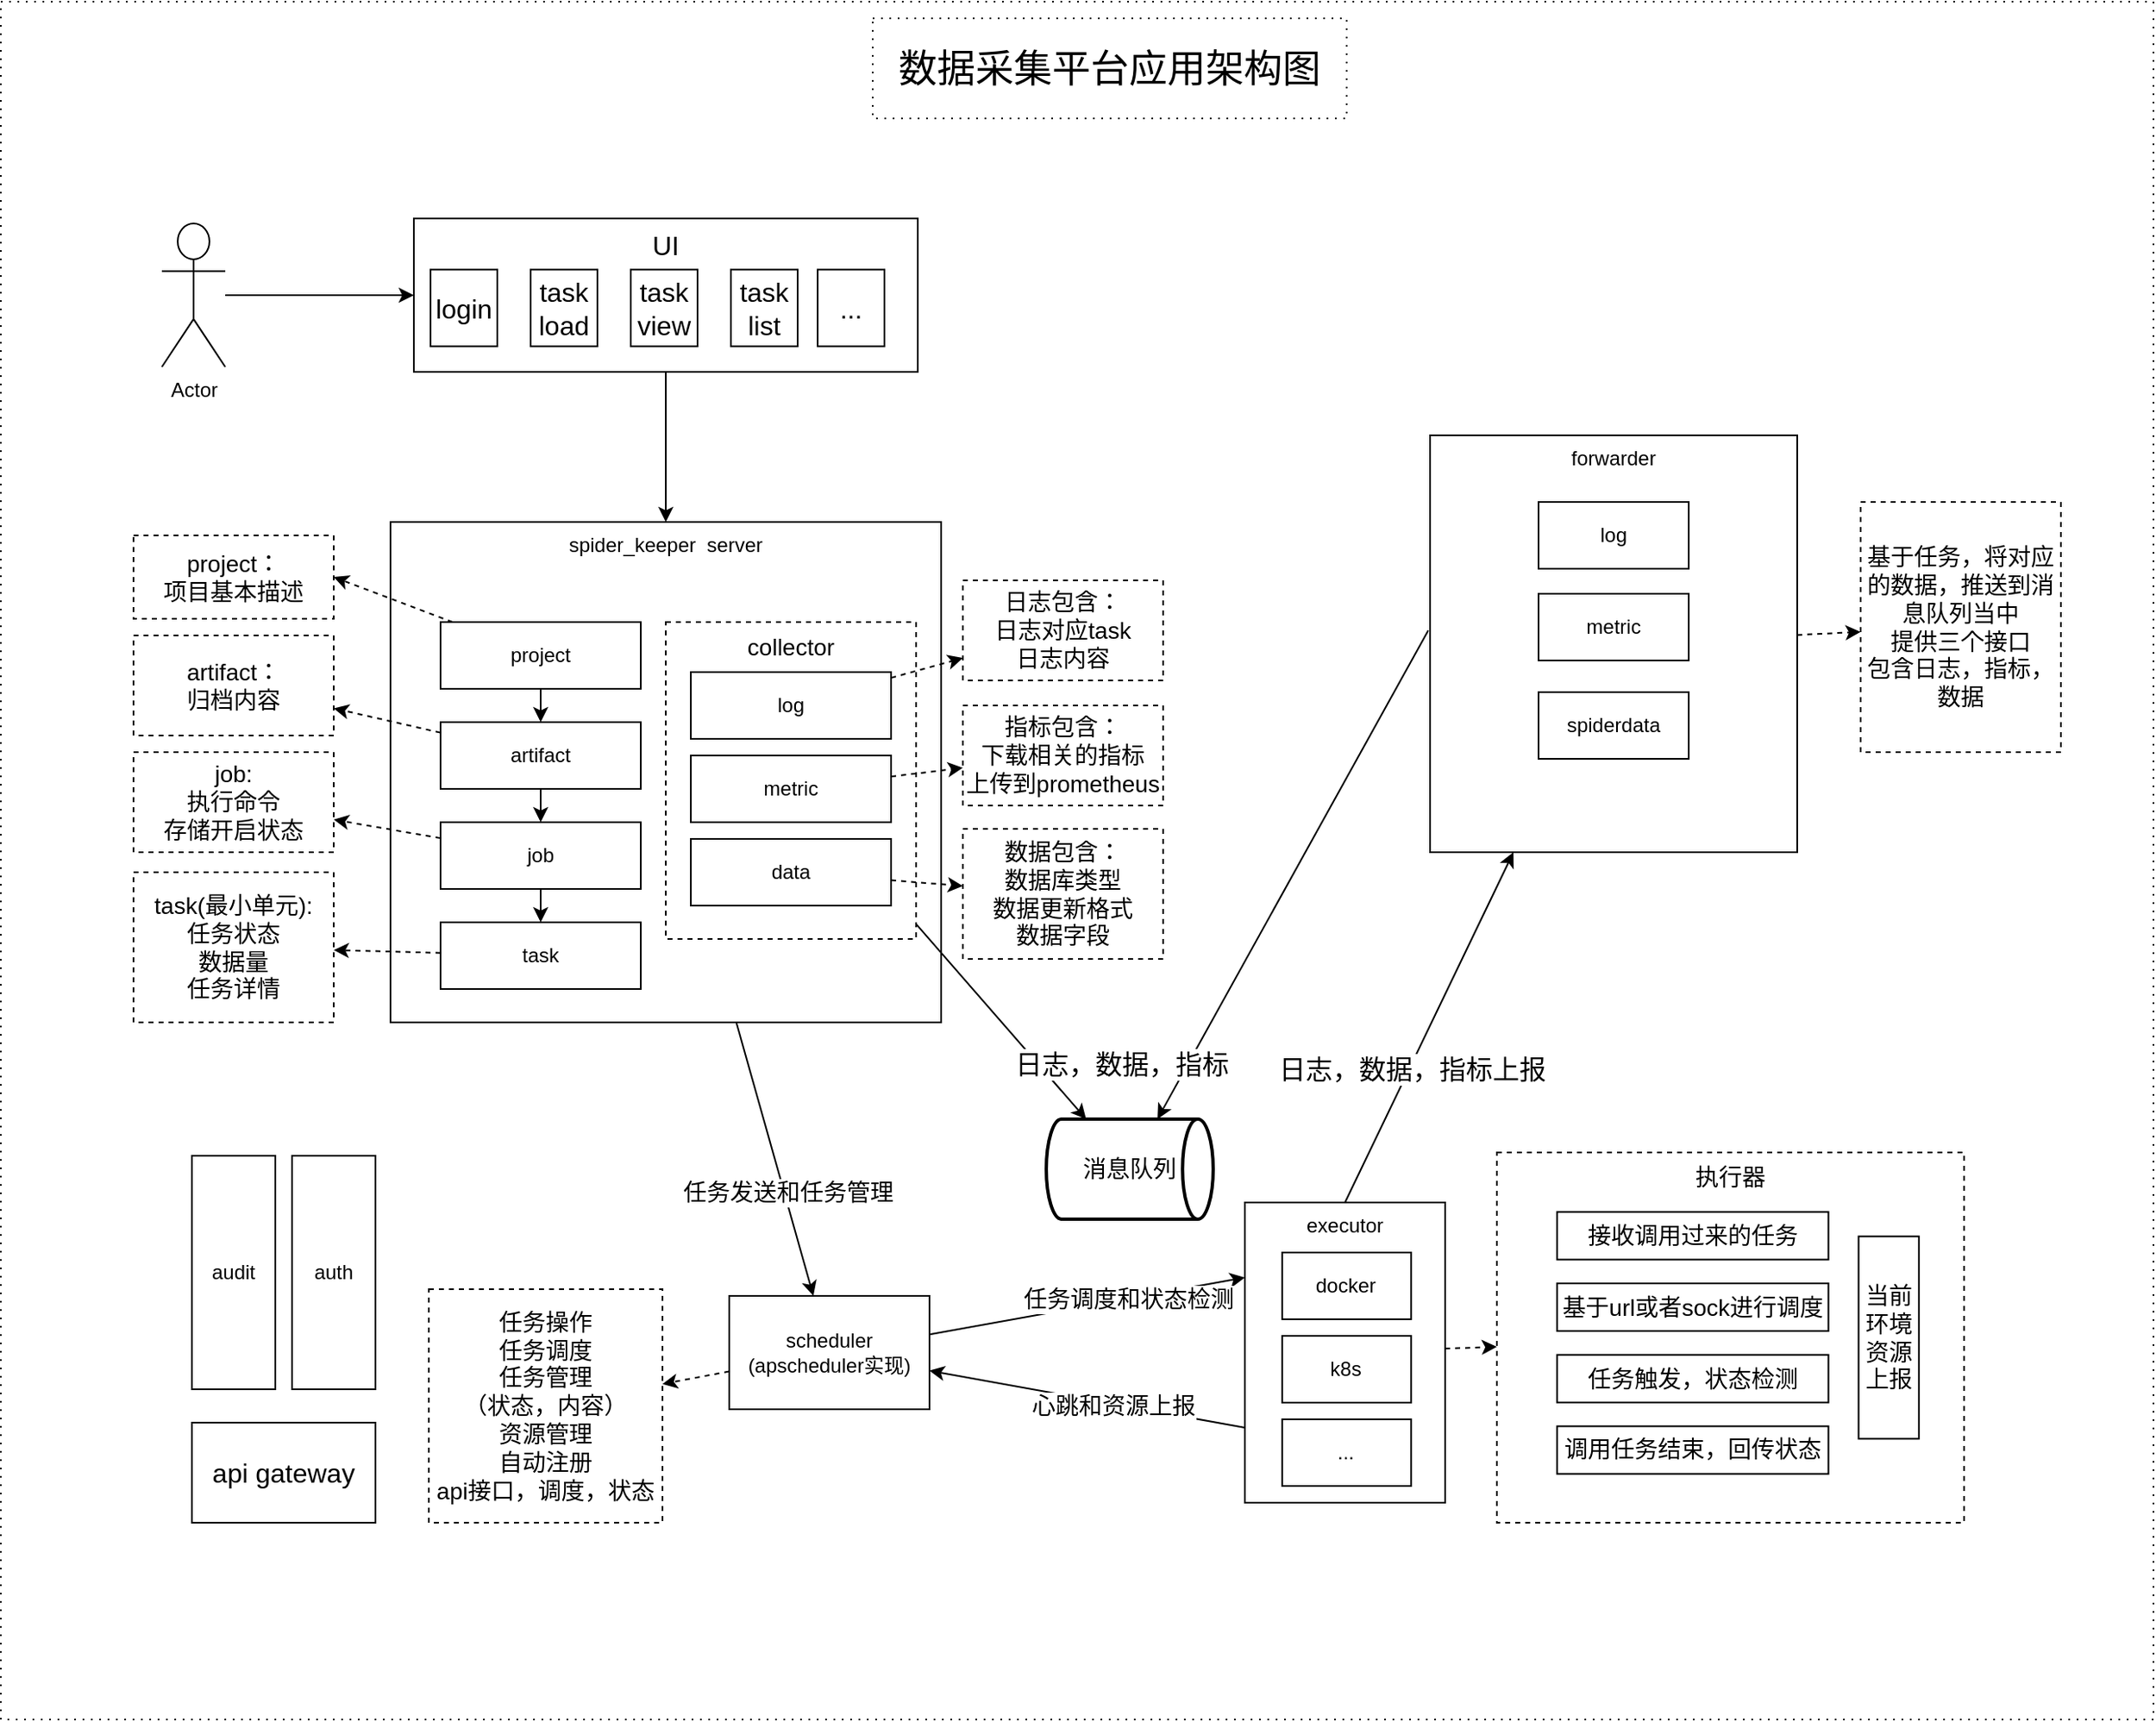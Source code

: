 <mxfile version="20.3.0" type="device"><diagram id="9gvIrt_TXOIG8PEqSjjz" name="第 1 页"><mxGraphModel dx="1352" dy="814" grid="1" gridSize="10" guides="1" tooltips="1" connect="1" arrows="1" fold="1" page="1" pageScale="1" pageWidth="827" pageHeight="1169" math="0" shadow="0"><root><mxCell id="0"/><mxCell id="1" parent="0"/><mxCell id="bYYcOzHY69gmKqpWvY9o-2" value="" style="rounded=0;whiteSpace=wrap;html=1;dashed=1;dashPattern=1 4;fillColor=default;" vertex="1" parent="1"><mxGeometry x="183.5" y="50" width="1290" height="1030" as="geometry"/></mxCell><mxCell id="5yOplV_bqWRRJt4kQHjg-11" value="" style="group" parent="1" vertex="1" connectable="0"><mxGeometry x="1040" y="300" width="220" height="250" as="geometry"/></mxCell><mxCell id="5yOplV_bqWRRJt4kQHjg-3" value="forwarder" style="rounded=0;whiteSpace=wrap;html=1;align=center;verticalAlign=top;" parent="5yOplV_bqWRRJt4kQHjg-11" vertex="1"><mxGeometry y="10" width="220" height="250" as="geometry"/></mxCell><mxCell id="5yOplV_bqWRRJt4kQHjg-8" value="log" style="rounded=0;whiteSpace=wrap;html=1;" parent="5yOplV_bqWRRJt4kQHjg-11" vertex="1"><mxGeometry x="65" y="50" width="90" height="40" as="geometry"/></mxCell><mxCell id="5yOplV_bqWRRJt4kQHjg-9" value="metric" style="rounded=0;whiteSpace=wrap;html=1;" parent="5yOplV_bqWRRJt4kQHjg-11" vertex="1"><mxGeometry x="65" y="105" width="90" height="40" as="geometry"/></mxCell><mxCell id="5yOplV_bqWRRJt4kQHjg-10" value="spiderdata" style="rounded=0;whiteSpace=wrap;html=1;" parent="5yOplV_bqWRRJt4kQHjg-11" vertex="1"><mxGeometry x="65" y="164" width="90" height="40" as="geometry"/></mxCell><mxCell id="5yOplV_bqWRRJt4kQHjg-17" value="" style="group;fillColor=#f8cecc;strokeColor=#3333FF;" parent="1" vertex="1" connectable="0"><mxGeometry x="417" y="362" width="330" height="300" as="geometry"/></mxCell><mxCell id="5yOplV_bqWRRJt4kQHjg-2" value="&lt;div style=&quot;&quot;&gt;&lt;span style=&quot;background-color: initial;&quot;&gt;spider_keeper&amp;nbsp; server&lt;/span&gt;&lt;/div&gt;" style="rounded=0;whiteSpace=wrap;html=1;align=center;verticalAlign=top;" parent="5yOplV_bqWRRJt4kQHjg-17" vertex="1"><mxGeometry width="330" height="300" as="geometry"/></mxCell><mxCell id="5yOplV_bqWRRJt4kQHjg-153" value="" style="edgeStyle=none;rounded=0;jumpStyle=none;orthogonalLoop=1;jettySize=auto;html=1;fontSize=14;" parent="5yOplV_bqWRRJt4kQHjg-17" source="5yOplV_bqWRRJt4kQHjg-14" target="5yOplV_bqWRRJt4kQHjg-152" edge="1"><mxGeometry relative="1" as="geometry"/></mxCell><mxCell id="5yOplV_bqWRRJt4kQHjg-14" value="artifact" style="rounded=0;whiteSpace=wrap;html=1;" parent="5yOplV_bqWRRJt4kQHjg-17" vertex="1"><mxGeometry x="30" y="120" width="120" height="40" as="geometry"/></mxCell><mxCell id="5yOplV_bqWRRJt4kQHjg-15" value="task" style="rounded=0;whiteSpace=wrap;html=1;" parent="5yOplV_bqWRRJt4kQHjg-17" vertex="1"><mxGeometry x="30" y="240" width="120" height="40" as="geometry"/></mxCell><mxCell id="5yOplV_bqWRRJt4kQHjg-144" style="edgeStyle=none;rounded=0;jumpStyle=none;orthogonalLoop=1;jettySize=auto;html=1;entryX=0.5;entryY=0;entryDx=0;entryDy=0;fontSize=14;" parent="5yOplV_bqWRRJt4kQHjg-17" source="5yOplV_bqWRRJt4kQHjg-98" target="5yOplV_bqWRRJt4kQHjg-14" edge="1"><mxGeometry relative="1" as="geometry"/></mxCell><mxCell id="5yOplV_bqWRRJt4kQHjg-98" value="project" style="rounded=0;whiteSpace=wrap;html=1;" parent="5yOplV_bqWRRJt4kQHjg-17" vertex="1"><mxGeometry x="30" y="60" width="120" height="40" as="geometry"/></mxCell><mxCell id="5yOplV_bqWRRJt4kQHjg-154" value="" style="edgeStyle=none;rounded=0;jumpStyle=none;orthogonalLoop=1;jettySize=auto;html=1;fontSize=14;" parent="5yOplV_bqWRRJt4kQHjg-17" source="5yOplV_bqWRRJt4kQHjg-152" target="5yOplV_bqWRRJt4kQHjg-15" edge="1"><mxGeometry relative="1" as="geometry"/></mxCell><mxCell id="5yOplV_bqWRRJt4kQHjg-152" value="job" style="rounded=0;whiteSpace=wrap;html=1;" parent="5yOplV_bqWRRJt4kQHjg-17" vertex="1"><mxGeometry x="30" y="180" width="120" height="40" as="geometry"/></mxCell><mxCell id="qkY0Bs5C5e61TwBetN-c-3" value="" style="group" parent="5yOplV_bqWRRJt4kQHjg-17" vertex="1" connectable="0"><mxGeometry x="165" y="60" width="150" height="190" as="geometry"/></mxCell><mxCell id="5yOplV_bqWRRJt4kQHjg-125" value="collector" style="rounded=0;whiteSpace=wrap;html=1;fontSize=14;dashed=1;verticalAlign=top;" parent="qkY0Bs5C5e61TwBetN-c-3" vertex="1"><mxGeometry width="150" height="190" as="geometry"/></mxCell><mxCell id="5yOplV_bqWRRJt4kQHjg-110" value="log" style="rounded=0;whiteSpace=wrap;html=1;" parent="qkY0Bs5C5e61TwBetN-c-3" vertex="1"><mxGeometry x="15" y="30" width="120" height="40" as="geometry"/></mxCell><mxCell id="5yOplV_bqWRRJt4kQHjg-111" value="&lt;div style=&quot;text-align: left;&quot;&gt;metric&lt;/div&gt;" style="rounded=0;whiteSpace=wrap;html=1;" parent="qkY0Bs5C5e61TwBetN-c-3" vertex="1"><mxGeometry x="15" y="80" width="120" height="40" as="geometry"/></mxCell><mxCell id="5yOplV_bqWRRJt4kQHjg-112" value="data" style="rounded=0;whiteSpace=wrap;html=1;" parent="qkY0Bs5C5e61TwBetN-c-3" vertex="1"><mxGeometry x="15" y="130" width="120" height="40" as="geometry"/></mxCell><mxCell id="5yOplV_bqWRRJt4kQHjg-26" value="" style="endArrow=classic;html=1;rounded=0;exitX=0.5;exitY=0;exitDx=0;exitDy=0;" parent="1" source="5yOplV_bqWRRJt4kQHjg-1" target="5yOplV_bqWRRJt4kQHjg-3" edge="1"><mxGeometry width="50" height="50" relative="1" as="geometry"><mxPoint x="736" y="667" as="sourcePoint"/><mxPoint x="786" y="617" as="targetPoint"/></mxGeometry></mxCell><mxCell id="5yOplV_bqWRRJt4kQHjg-30" value="日志，数据，指标上报" style="edgeLabel;html=1;align=center;verticalAlign=middle;resizable=0;points=[];fontSize=16;" parent="5yOplV_bqWRRJt4kQHjg-26" vertex="1" connectable="0"><mxGeometry x="-0.226" y="-1" relative="1" as="geometry"><mxPoint as="offset"/></mxGeometry></mxCell><mxCell id="5yOplV_bqWRRJt4kQHjg-27" value="" style="endArrow=classic;html=1;rounded=0;exitX=-0.005;exitY=0.468;exitDx=0;exitDy=0;exitPerimeter=0;" parent="1" source="5yOplV_bqWRRJt4kQHjg-3" target="5yOplV_bqWRRJt4kQHjg-137" edge="1"><mxGeometry width="50" height="50" relative="1" as="geometry"><mxPoint x="736" y="667" as="sourcePoint"/><mxPoint x="1123" y="333.271" as="targetPoint"/></mxGeometry></mxCell><mxCell id="5yOplV_bqWRRJt4kQHjg-45" style="edgeStyle=orthogonalEdgeStyle;rounded=0;jumpStyle=none;orthogonalLoop=1;jettySize=auto;html=1;fontSize=16;" parent="1" source="5yOplV_bqWRRJt4kQHjg-35" target="5yOplV_bqWRRJt4kQHjg-2" edge="1"><mxGeometry relative="1" as="geometry"><mxPoint x="582" y="327" as="sourcePoint"/></mxGeometry></mxCell><mxCell id="5yOplV_bqWRRJt4kQHjg-12" value="audit" style="rounded=0;whiteSpace=wrap;html=1;" parent="1" vertex="1"><mxGeometry x="298" y="742" width="50" height="140" as="geometry"/></mxCell><mxCell id="5yOplV_bqWRRJt4kQHjg-13" value="auth" style="rounded=0;whiteSpace=wrap;html=1;" parent="1" vertex="1"><mxGeometry x="358" y="742" width="50" height="140" as="geometry"/></mxCell><mxCell id="5yOplV_bqWRRJt4kQHjg-99" value="api gateway" style="rounded=0;whiteSpace=wrap;html=1;fontSize=16;" parent="1" vertex="1"><mxGeometry x="298" y="902" width="110" height="60" as="geometry"/></mxCell><mxCell id="5yOplV_bqWRRJt4kQHjg-128" style="edgeStyle=none;rounded=0;jumpStyle=none;orthogonalLoop=1;jettySize=auto;html=1;fontSize=14;dashed=1;" parent="1" source="5yOplV_bqWRRJt4kQHjg-16" target="5yOplV_bqWRRJt4kQHjg-127" edge="1"><mxGeometry relative="1" as="geometry"/></mxCell><mxCell id="5yOplV_bqWRRJt4kQHjg-129" style="edgeStyle=none;rounded=0;jumpStyle=none;orthogonalLoop=1;jettySize=auto;html=1;entryX=0;entryY=0.25;entryDx=0;entryDy=0;fontSize=14;" parent="1" source="5yOplV_bqWRRJt4kQHjg-16" target="5yOplV_bqWRRJt4kQHjg-1" edge="1"><mxGeometry relative="1" as="geometry"/></mxCell><mxCell id="5yOplV_bqWRRJt4kQHjg-130" value="任务调度和状态检测" style="edgeLabel;html=1;align=center;verticalAlign=middle;resizable=0;points=[];fontSize=14;" parent="5yOplV_bqWRRJt4kQHjg-129" vertex="1" connectable="0"><mxGeometry x="0.253" relative="1" as="geometry"><mxPoint as="offset"/></mxGeometry></mxCell><mxCell id="5yOplV_bqWRRJt4kQHjg-16" value="scheduler&lt;br&gt;(apscheduler实现)" style="rounded=0;whiteSpace=wrap;html=1;" parent="1" vertex="1"><mxGeometry x="620" y="826" width="120" height="68" as="geometry"/></mxCell><mxCell id="5yOplV_bqWRRJt4kQHjg-100" style="rounded=0;jumpStyle=none;orthogonalLoop=1;jettySize=auto;html=1;fontSize=16;" parent="1" source="5yOplV_bqWRRJt4kQHjg-2" target="5yOplV_bqWRRJt4kQHjg-16" edge="1"><mxGeometry relative="1" as="geometry"/></mxCell><mxCell id="5yOplV_bqWRRJt4kQHjg-126" value="任务发送和任务管理" style="edgeLabel;html=1;align=center;verticalAlign=middle;resizable=0;points=[];fontSize=14;" parent="5yOplV_bqWRRJt4kQHjg-100" vertex="1" connectable="0"><mxGeometry x="0.245" y="2" relative="1" as="geometry"><mxPoint as="offset"/></mxGeometry></mxCell><mxCell id="5yOplV_bqWRRJt4kQHjg-103" style="edgeStyle=none;rounded=0;jumpStyle=none;orthogonalLoop=1;jettySize=auto;html=1;fontSize=16;" parent="1" source="5yOplV_bqWRRJt4kQHjg-125" target="5yOplV_bqWRRJt4kQHjg-137" edge="1"><mxGeometry relative="1" as="geometry"><mxPoint x="1003" y="373.845" as="targetPoint"/></mxGeometry></mxCell><mxCell id="5yOplV_bqWRRJt4kQHjg-136" value="&lt;span style=&quot;font-size: 16px;&quot;&gt;日志，数据，指标&lt;/span&gt;" style="edgeLabel;html=1;align=center;verticalAlign=middle;resizable=0;points=[];fontSize=14;" parent="5yOplV_bqWRRJt4kQHjg-103" vertex="1" connectable="0"><mxGeometry x="0.201" y="-2" relative="1" as="geometry"><mxPoint x="63" y="12" as="offset"/></mxGeometry></mxCell><mxCell id="5yOplV_bqWRRJt4kQHjg-121" value="" style="group;dashed=1;strokeColor=#d79b00;fillColor=#ffe6cc;" parent="1" vertex="1" connectable="0"><mxGeometry x="1080" y="740" width="280" height="222" as="geometry"/></mxCell><mxCell id="5yOplV_bqWRRJt4kQHjg-113" value="执行器" style="rounded=0;whiteSpace=wrap;html=1;fontSize=14;verticalAlign=top;dashed=1;" parent="5yOplV_bqWRRJt4kQHjg-121" vertex="1"><mxGeometry width="280" height="222.0" as="geometry"/></mxCell><mxCell id="5yOplV_bqWRRJt4kQHjg-114" value="接收调用过来的任务" style="rounded=0;whiteSpace=wrap;html=1;fontSize=14;" parent="5yOplV_bqWRRJt4kQHjg-121" vertex="1"><mxGeometry x="36.129" y="35.691" width="162.581" height="28.553" as="geometry"/></mxCell><mxCell id="5yOplV_bqWRRJt4kQHjg-116" value="调用任务结束，回传状态" style="rounded=0;whiteSpace=wrap;html=1;fontSize=14;" parent="5yOplV_bqWRRJt4kQHjg-121" vertex="1"><mxGeometry x="36.129" y="164.18" width="162.581" height="28.553" as="geometry"/></mxCell><mxCell id="5yOplV_bqWRRJt4kQHjg-117" value="当前环境资源上报" style="rounded=0;whiteSpace=wrap;html=1;fontSize=14;" parent="5yOplV_bqWRRJt4kQHjg-121" vertex="1"><mxGeometry x="216.774" y="50.325" width="36.129" height="121.35" as="geometry"/></mxCell><mxCell id="5yOplV_bqWRRJt4kQHjg-118" value="任务触发，状态检测" style="rounded=0;whiteSpace=wrap;html=1;fontSize=14;" parent="5yOplV_bqWRRJt4kQHjg-121" vertex="1"><mxGeometry x="36.129" y="121.35" width="162.581" height="28.553" as="geometry"/></mxCell><mxCell id="5yOplV_bqWRRJt4kQHjg-123" value="基于url或者sock进行调度" style="rounded=0;whiteSpace=wrap;html=1;fontSize=14;" parent="5yOplV_bqWRRJt4kQHjg-121" vertex="1"><mxGeometry x="36.129" y="78.521" width="162.581" height="28.553" as="geometry"/></mxCell><mxCell id="5yOplV_bqWRRJt4kQHjg-127" value="任务操作&lt;br&gt;任务调度&lt;br&gt;任务管理&lt;br&gt;（状态，内容）&lt;br&gt;资源管理&lt;br&gt;自动注册&lt;br&gt;api接口，调度，状态" style="whiteSpace=wrap;html=1;aspect=fixed;dashed=1;strokeColor=default;fontSize=14;" parent="1" vertex="1"><mxGeometry x="440" y="822" width="140" height="140" as="geometry"/></mxCell><mxCell id="5yOplV_bqWRRJt4kQHjg-132" style="edgeStyle=none;rounded=0;jumpStyle=none;orthogonalLoop=1;jettySize=auto;html=1;fontSize=14;exitX=0;exitY=0.75;exitDx=0;exitDy=0;" parent="1" source="5yOplV_bqWRRJt4kQHjg-1" target="5yOplV_bqWRRJt4kQHjg-16" edge="1"><mxGeometry relative="1" as="geometry"/></mxCell><mxCell id="5yOplV_bqWRRJt4kQHjg-133" value="&lt;font style=&quot;font-size: 14px;&quot;&gt;心跳和资源上报&lt;/font&gt;" style="edgeLabel;html=1;align=center;verticalAlign=middle;resizable=0;points=[];fontSize=14;" parent="5yOplV_bqWRRJt4kQHjg-132" vertex="1" connectable="0"><mxGeometry x="-0.163" y="1" relative="1" as="geometry"><mxPoint as="offset"/></mxGeometry></mxCell><mxCell id="5yOplV_bqWRRJt4kQHjg-137" value="消息队列" style="strokeWidth=2;html=1;shape=mxgraph.flowchart.direct_data;whiteSpace=wrap;strokeColor=default;fontSize=14;" parent="1" vertex="1"><mxGeometry x="810" y="720" width="100" height="60" as="geometry"/></mxCell><mxCell id="5yOplV_bqWRRJt4kQHjg-139" style="edgeStyle=none;rounded=0;jumpStyle=none;orthogonalLoop=1;jettySize=auto;html=1;dashed=1;fontSize=14;" parent="1" source="5yOplV_bqWRRJt4kQHjg-3" target="5yOplV_bqWRRJt4kQHjg-140" edge="1"><mxGeometry relative="1" as="geometry"><mxPoint x="1696" y="215" as="targetPoint"/></mxGeometry></mxCell><mxCell id="5yOplV_bqWRRJt4kQHjg-140" value="基于任务，将对应的数据，推送到消息队列当中&lt;br&gt;提供三个接口&lt;br&gt;包含日志，指标，数据" style="rounded=0;whiteSpace=wrap;html=1;dashed=1;strokeColor=default;fontSize=14;" parent="1" vertex="1"><mxGeometry x="1298" y="350" width="120" height="150" as="geometry"/></mxCell><mxCell id="5yOplV_bqWRRJt4kQHjg-141" value="task(最小单元):&lt;br&gt;任务状态&lt;br&gt;数据量&lt;br&gt;任务详情&lt;br&gt;" style="rounded=0;whiteSpace=wrap;html=1;dashed=1;strokeColor=default;fontSize=14;" parent="1" vertex="1"><mxGeometry x="263" y="572" width="120" height="90" as="geometry"/></mxCell><mxCell id="5yOplV_bqWRRJt4kQHjg-142" style="edgeStyle=none;rounded=0;jumpStyle=none;orthogonalLoop=1;jettySize=auto;html=1;dashed=1;fontSize=14;" parent="1" source="5yOplV_bqWRRJt4kQHjg-15" target="5yOplV_bqWRRJt4kQHjg-141" edge="1"><mxGeometry relative="1" as="geometry"/></mxCell><mxCell id="5yOplV_bqWRRJt4kQHjg-146" style="edgeStyle=none;rounded=0;jumpStyle=none;orthogonalLoop=1;jettySize=auto;html=1;dashed=1;fontSize=14;" parent="1" source="5yOplV_bqWRRJt4kQHjg-112" target="5yOplV_bqWRRJt4kQHjg-147" edge="1"><mxGeometry relative="1" as="geometry"><mxPoint x="788" y="562" as="targetPoint"/></mxGeometry></mxCell><mxCell id="5yOplV_bqWRRJt4kQHjg-147" value="数据包含：&lt;br&gt;数据库类型&lt;br&gt;数据更新格式&lt;br&gt;数据字段" style="rounded=0;whiteSpace=wrap;html=1;strokeColor=default;fontSize=14;dashed=1;" parent="1" vertex="1"><mxGeometry x="760" y="546" width="120" height="78" as="geometry"/></mxCell><mxCell id="5yOplV_bqWRRJt4kQHjg-148" value="日志包含：&lt;br&gt;日志对应task&lt;br&gt;日志内容" style="rounded=0;whiteSpace=wrap;html=1;strokeColor=default;fontSize=14;dashed=1;" parent="1" vertex="1"><mxGeometry x="760" y="397" width="120" height="60" as="geometry"/></mxCell><mxCell id="5yOplV_bqWRRJt4kQHjg-149" style="edgeStyle=none;rounded=0;jumpStyle=none;orthogonalLoop=1;jettySize=auto;html=1;dashed=1;fontSize=14;" parent="1" source="5yOplV_bqWRRJt4kQHjg-110" target="5yOplV_bqWRRJt4kQHjg-148" edge="1"><mxGeometry relative="1" as="geometry"><mxPoint x="808" y="422" as="targetPoint"/></mxGeometry></mxCell><mxCell id="5yOplV_bqWRRJt4kQHjg-150" style="edgeStyle=none;rounded=0;jumpStyle=none;orthogonalLoop=1;jettySize=auto;html=1;dashed=1;fontSize=14;" parent="1" source="5yOplV_bqWRRJt4kQHjg-111" target="5yOplV_bqWRRJt4kQHjg-151" edge="1"><mxGeometry relative="1" as="geometry"><mxPoint x="808" y="502" as="targetPoint"/></mxGeometry></mxCell><mxCell id="5yOplV_bqWRRJt4kQHjg-151" value="指标包含：&lt;br&gt;下载相关的指标&lt;br&gt;上传到prometheus" style="rounded=0;whiteSpace=wrap;strokeColor=default;fontSize=14;dashed=1;html=1;" parent="1" vertex="1"><mxGeometry x="760" y="472" width="120" height="60" as="geometry"/></mxCell><mxCell id="5yOplV_bqWRRJt4kQHjg-157" value="job:&lt;br&gt;执行命令&lt;br&gt;存储开启状态" style="rounded=0;whiteSpace=wrap;html=1;dashed=1;strokeColor=default;fontSize=14;" parent="1" vertex="1"><mxGeometry x="263" y="500" width="120" height="60" as="geometry"/></mxCell><mxCell id="5yOplV_bqWRRJt4kQHjg-158" style="edgeStyle=none;rounded=0;jumpStyle=none;orthogonalLoop=1;jettySize=auto;html=1;fontSize=14;dashed=1;" parent="1" source="5yOplV_bqWRRJt4kQHjg-152" target="5yOplV_bqWRRJt4kQHjg-157" edge="1"><mxGeometry relative="1" as="geometry"><mxPoint x="358" y="502" as="targetPoint"/></mxGeometry></mxCell><mxCell id="5yOplV_bqWRRJt4kQHjg-159" value="project：&lt;br&gt;项目基本描述" style="rounded=0;whiteSpace=wrap;html=1;dashed=1;strokeColor=default;fontSize=14;" parent="1" vertex="1"><mxGeometry x="263" y="370" width="120" height="50" as="geometry"/></mxCell><mxCell id="5yOplV_bqWRRJt4kQHjg-160" style="edgeStyle=none;rounded=0;jumpStyle=none;orthogonalLoop=1;jettySize=auto;html=1;entryX=1;entryY=0.5;entryDx=0;entryDy=0;dashed=1;fontSize=14;" parent="1" source="5yOplV_bqWRRJt4kQHjg-98" target="5yOplV_bqWRRJt4kQHjg-159" edge="1"><mxGeometry relative="1" as="geometry"/></mxCell><mxCell id="qkY0Bs5C5e61TwBetN-c-2" value="" style="group" parent="1" vertex="1" connectable="0"><mxGeometry x="431" y="180" width="302" height="92" as="geometry"/></mxCell><mxCell id="5yOplV_bqWRRJt4kQHjg-35" value="UI" style="rounded=0;whiteSpace=wrap;html=1;fontSize=16;verticalAlign=top;" parent="qkY0Bs5C5e61TwBetN-c-2" vertex="1"><mxGeometry width="302" height="92" as="geometry"/></mxCell><mxCell id="5yOplV_bqWRRJt4kQHjg-36" value="login" style="rounded=0;whiteSpace=wrap;html=1;fontSize=16;" parent="qkY0Bs5C5e61TwBetN-c-2" vertex="1"><mxGeometry x="10" y="30.667" width="40" height="46" as="geometry"/></mxCell><mxCell id="5yOplV_bqWRRJt4kQHjg-37" value="task&lt;br&gt;load" style="rounded=0;whiteSpace=wrap;html=1;fontSize=16;" parent="qkY0Bs5C5e61TwBetN-c-2" vertex="1"><mxGeometry x="70" y="30.667" width="40" height="46" as="geometry"/></mxCell><mxCell id="5yOplV_bqWRRJt4kQHjg-38" value="task&lt;br&gt;view" style="rounded=0;whiteSpace=wrap;html=1;fontSize=16;" parent="qkY0Bs5C5e61TwBetN-c-2" vertex="1"><mxGeometry x="130" y="30.667" width="40" height="46" as="geometry"/></mxCell><mxCell id="5yOplV_bqWRRJt4kQHjg-40" value="task&lt;br&gt;list" style="rounded=0;whiteSpace=wrap;html=1;fontSize=16;" parent="qkY0Bs5C5e61TwBetN-c-2" vertex="1"><mxGeometry x="190" y="30.667" width="40" height="46" as="geometry"/></mxCell><mxCell id="qkY0Bs5C5e61TwBetN-c-1" value="..." style="rounded=0;whiteSpace=wrap;html=1;fontSize=16;" parent="qkY0Bs5C5e61TwBetN-c-2" vertex="1"><mxGeometry x="242" y="30.667" width="40" height="46" as="geometry"/></mxCell><mxCell id="qkY0Bs5C5e61TwBetN-c-5" value="" style="group" parent="1" vertex="1" connectable="0"><mxGeometry x="940" y="730" width="120" height="180" as="geometry"/></mxCell><mxCell id="bYYcOzHY69gmKqpWvY9o-5" value="" style="group" vertex="1" connectable="0" parent="qkY0Bs5C5e61TwBetN-c-5"><mxGeometry x="-11" y="40" width="120" height="180" as="geometry"/></mxCell><mxCell id="5yOplV_bqWRRJt4kQHjg-1" value="executor" style="rounded=0;whiteSpace=wrap;html=1;align=center;verticalAlign=top;container=0;" parent="bYYcOzHY69gmKqpWvY9o-5" vertex="1"><mxGeometry width="120" height="180" as="geometry"/></mxCell><mxCell id="5yOplV_bqWRRJt4kQHjg-4" value="k8s" style="rounded=0;whiteSpace=wrap;html=1;" parent="bYYcOzHY69gmKqpWvY9o-5" vertex="1"><mxGeometry x="22.364" y="80" width="77.273" height="40" as="geometry"/></mxCell><mxCell id="5yOplV_bqWRRJt4kQHjg-5" value="docker" style="rounded=0;whiteSpace=wrap;html=1;" parent="bYYcOzHY69gmKqpWvY9o-5" vertex="1"><mxGeometry x="22.364" y="30" width="77.273" height="40" as="geometry"/></mxCell><mxCell id="5yOplV_bqWRRJt4kQHjg-6" value="..." style="rounded=0;whiteSpace=wrap;html=1;" parent="bYYcOzHY69gmKqpWvY9o-5" vertex="1"><mxGeometry x="22.364" y="130" width="77.273" height="40" as="geometry"/></mxCell><mxCell id="qkY0Bs5C5e61TwBetN-c-7" value="artifact：&lt;br&gt;归档内容" style="rounded=0;whiteSpace=wrap;html=1;dashed=1;strokeColor=default;fontSize=14;" parent="1" vertex="1"><mxGeometry x="263" y="430" width="120" height="60" as="geometry"/></mxCell><mxCell id="qkY0Bs5C5e61TwBetN-c-9" style="rounded=0;orthogonalLoop=1;jettySize=auto;html=1;fontSize=13;fontColor=#000000;dashed=1;" parent="1" source="5yOplV_bqWRRJt4kQHjg-14" target="qkY0Bs5C5e61TwBetN-c-7" edge="1"><mxGeometry relative="1" as="geometry"/></mxCell><mxCell id="qkY0Bs5C5e61TwBetN-c-10" style="edgeStyle=none;rounded=0;orthogonalLoop=1;jettySize=auto;html=1;dashed=1;fontSize=13;fontColor=#000000;" parent="1" source="5yOplV_bqWRRJt4kQHjg-1" target="5yOplV_bqWRRJt4kQHjg-113" edge="1"><mxGeometry relative="1" as="geometry"/></mxCell><mxCell id="bYYcOzHY69gmKqpWvY9o-1" value="&lt;span style=&quot;font-size: 23px;&quot;&gt;数据采集平台应用架构图&lt;/span&gt;" style="rounded=0;whiteSpace=wrap;html=1;fillColor=default;dashed=1;dashPattern=1 4;" vertex="1" parent="1"><mxGeometry x="706" y="60" width="284" height="60" as="geometry"/></mxCell><mxCell id="bYYcOzHY69gmKqpWvY9o-4" style="edgeStyle=orthogonalEdgeStyle;rounded=0;orthogonalLoop=1;jettySize=auto;html=1;" edge="1" parent="1" source="bYYcOzHY69gmKqpWvY9o-3" target="5yOplV_bqWRRJt4kQHjg-35"><mxGeometry relative="1" as="geometry"/></mxCell><mxCell id="bYYcOzHY69gmKqpWvY9o-3" value="Actor" style="shape=umlActor;verticalLabelPosition=bottom;verticalAlign=top;html=1;outlineConnect=0;fillColor=default;" vertex="1" parent="1"><mxGeometry x="280" y="183" width="38" height="86" as="geometry"/></mxCell></root></mxGraphModel></diagram></mxfile>